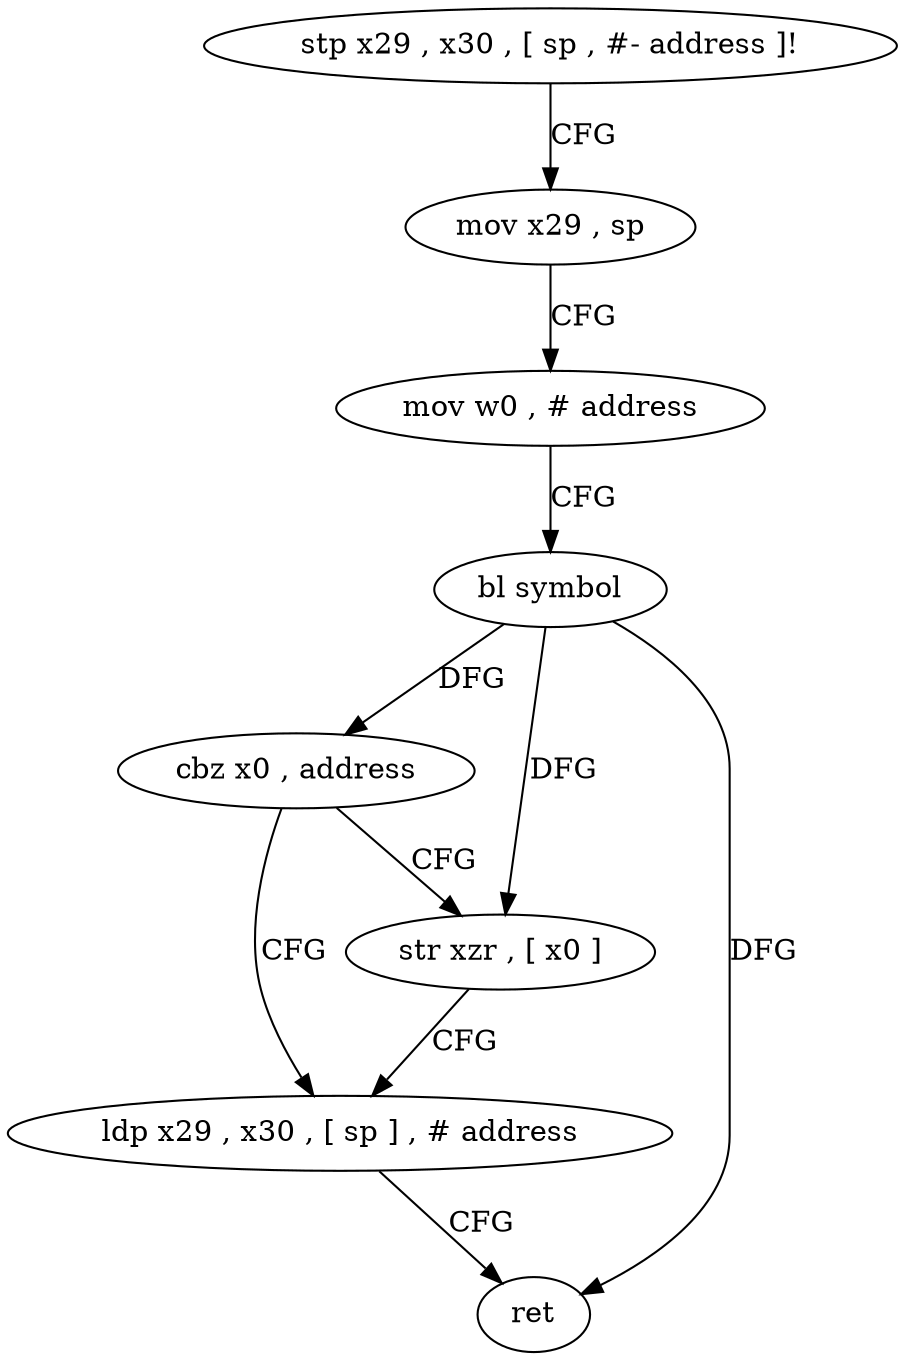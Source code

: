digraph "func" {
"109616" [label = "stp x29 , x30 , [ sp , #- address ]!" ]
"109620" [label = "mov x29 , sp" ]
"109624" [label = "mov w0 , # address" ]
"109628" [label = "bl symbol" ]
"109632" [label = "cbz x0 , address" ]
"109640" [label = "ldp x29 , x30 , [ sp ] , # address" ]
"109636" [label = "str xzr , [ x0 ]" ]
"109644" [label = "ret" ]
"109616" -> "109620" [ label = "CFG" ]
"109620" -> "109624" [ label = "CFG" ]
"109624" -> "109628" [ label = "CFG" ]
"109628" -> "109632" [ label = "DFG" ]
"109628" -> "109644" [ label = "DFG" ]
"109628" -> "109636" [ label = "DFG" ]
"109632" -> "109640" [ label = "CFG" ]
"109632" -> "109636" [ label = "CFG" ]
"109640" -> "109644" [ label = "CFG" ]
"109636" -> "109640" [ label = "CFG" ]
}
